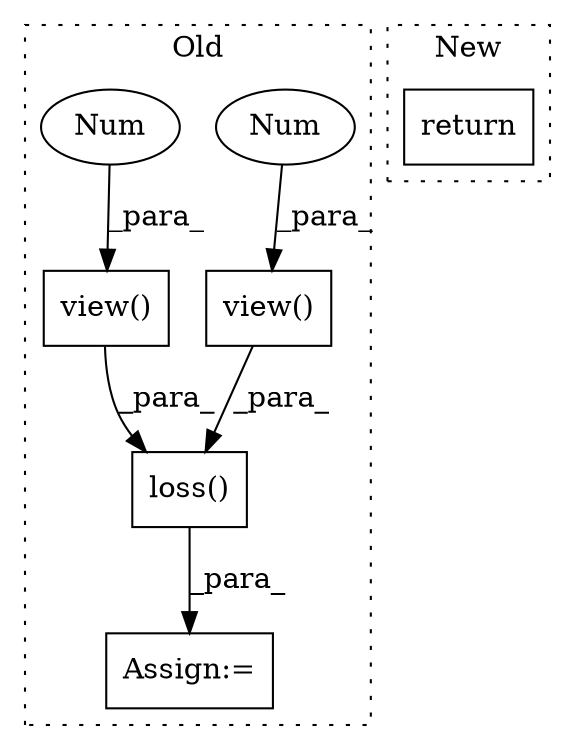 digraph G {
subgraph cluster0 {
1 [label="loss()" a="75" s="3237,3320" l="10,1" shape="box"];
3 [label="Assign:=" a="68" s="3234" l="3" shape="box"];
4 [label="view()" a="75" s="3247,3290" l="18,1" shape="box"];
5 [label="Num" a="76" s="3265" l="2" shape="ellipse"];
6 [label="view()" a="75" s="3293,3319" l="24,1" shape="box"];
7 [label="Num" a="76" s="3317" l="2" shape="ellipse"];
label = "Old";
style="dotted";
}
subgraph cluster1 {
2 [label="return" a="93" s="2567" l="7" shape="box"];
label = "New";
style="dotted";
}
1 -> 3 [label="_para_"];
4 -> 1 [label="_para_"];
5 -> 4 [label="_para_"];
6 -> 1 [label="_para_"];
7 -> 6 [label="_para_"];
}